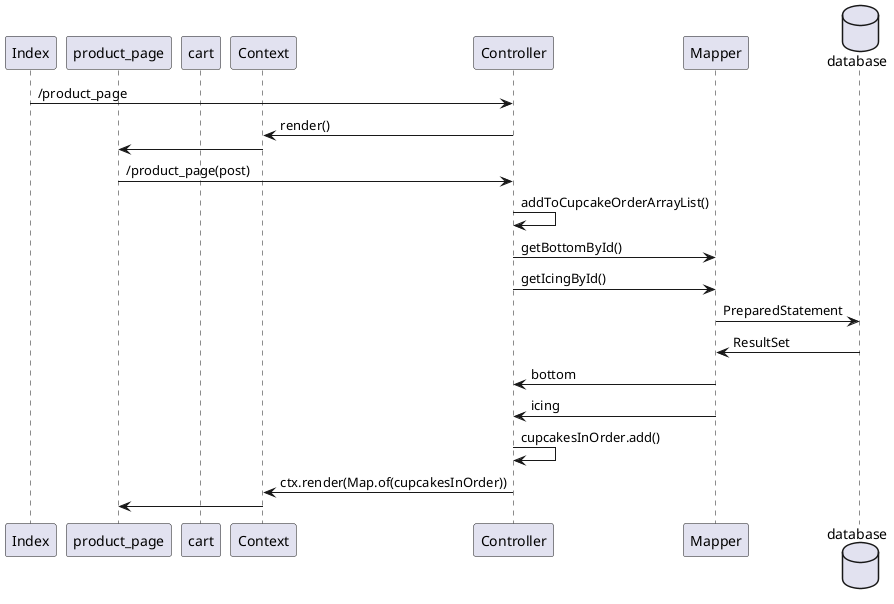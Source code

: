@startuml
'https://plantuml.com/sequence-diagram
participant Index
participant product_page
participant cart
participant Context
participant Controller
participant Mapper
database database


Index -> Controller: /product_page
Controller -> Context: render()
Context -> product_page:
product_page -> Controller: /product_page(post)
Controller -> Controller: addToCupcakeOrderArrayList()
Controller -> Mapper: getBottomById()
Controller -> Mapper: getIcingById()
Mapper -> database: PreparedStatement
database -> Mapper: ResultSet
Mapper -> Controller: bottom
Mapper -> Controller: icing
Controller -> Controller: cupcakesInOrder.add()
Controller -> Context: ctx.render(Map.of(cupcakesInOrder))
Context -> product_page

@enduml